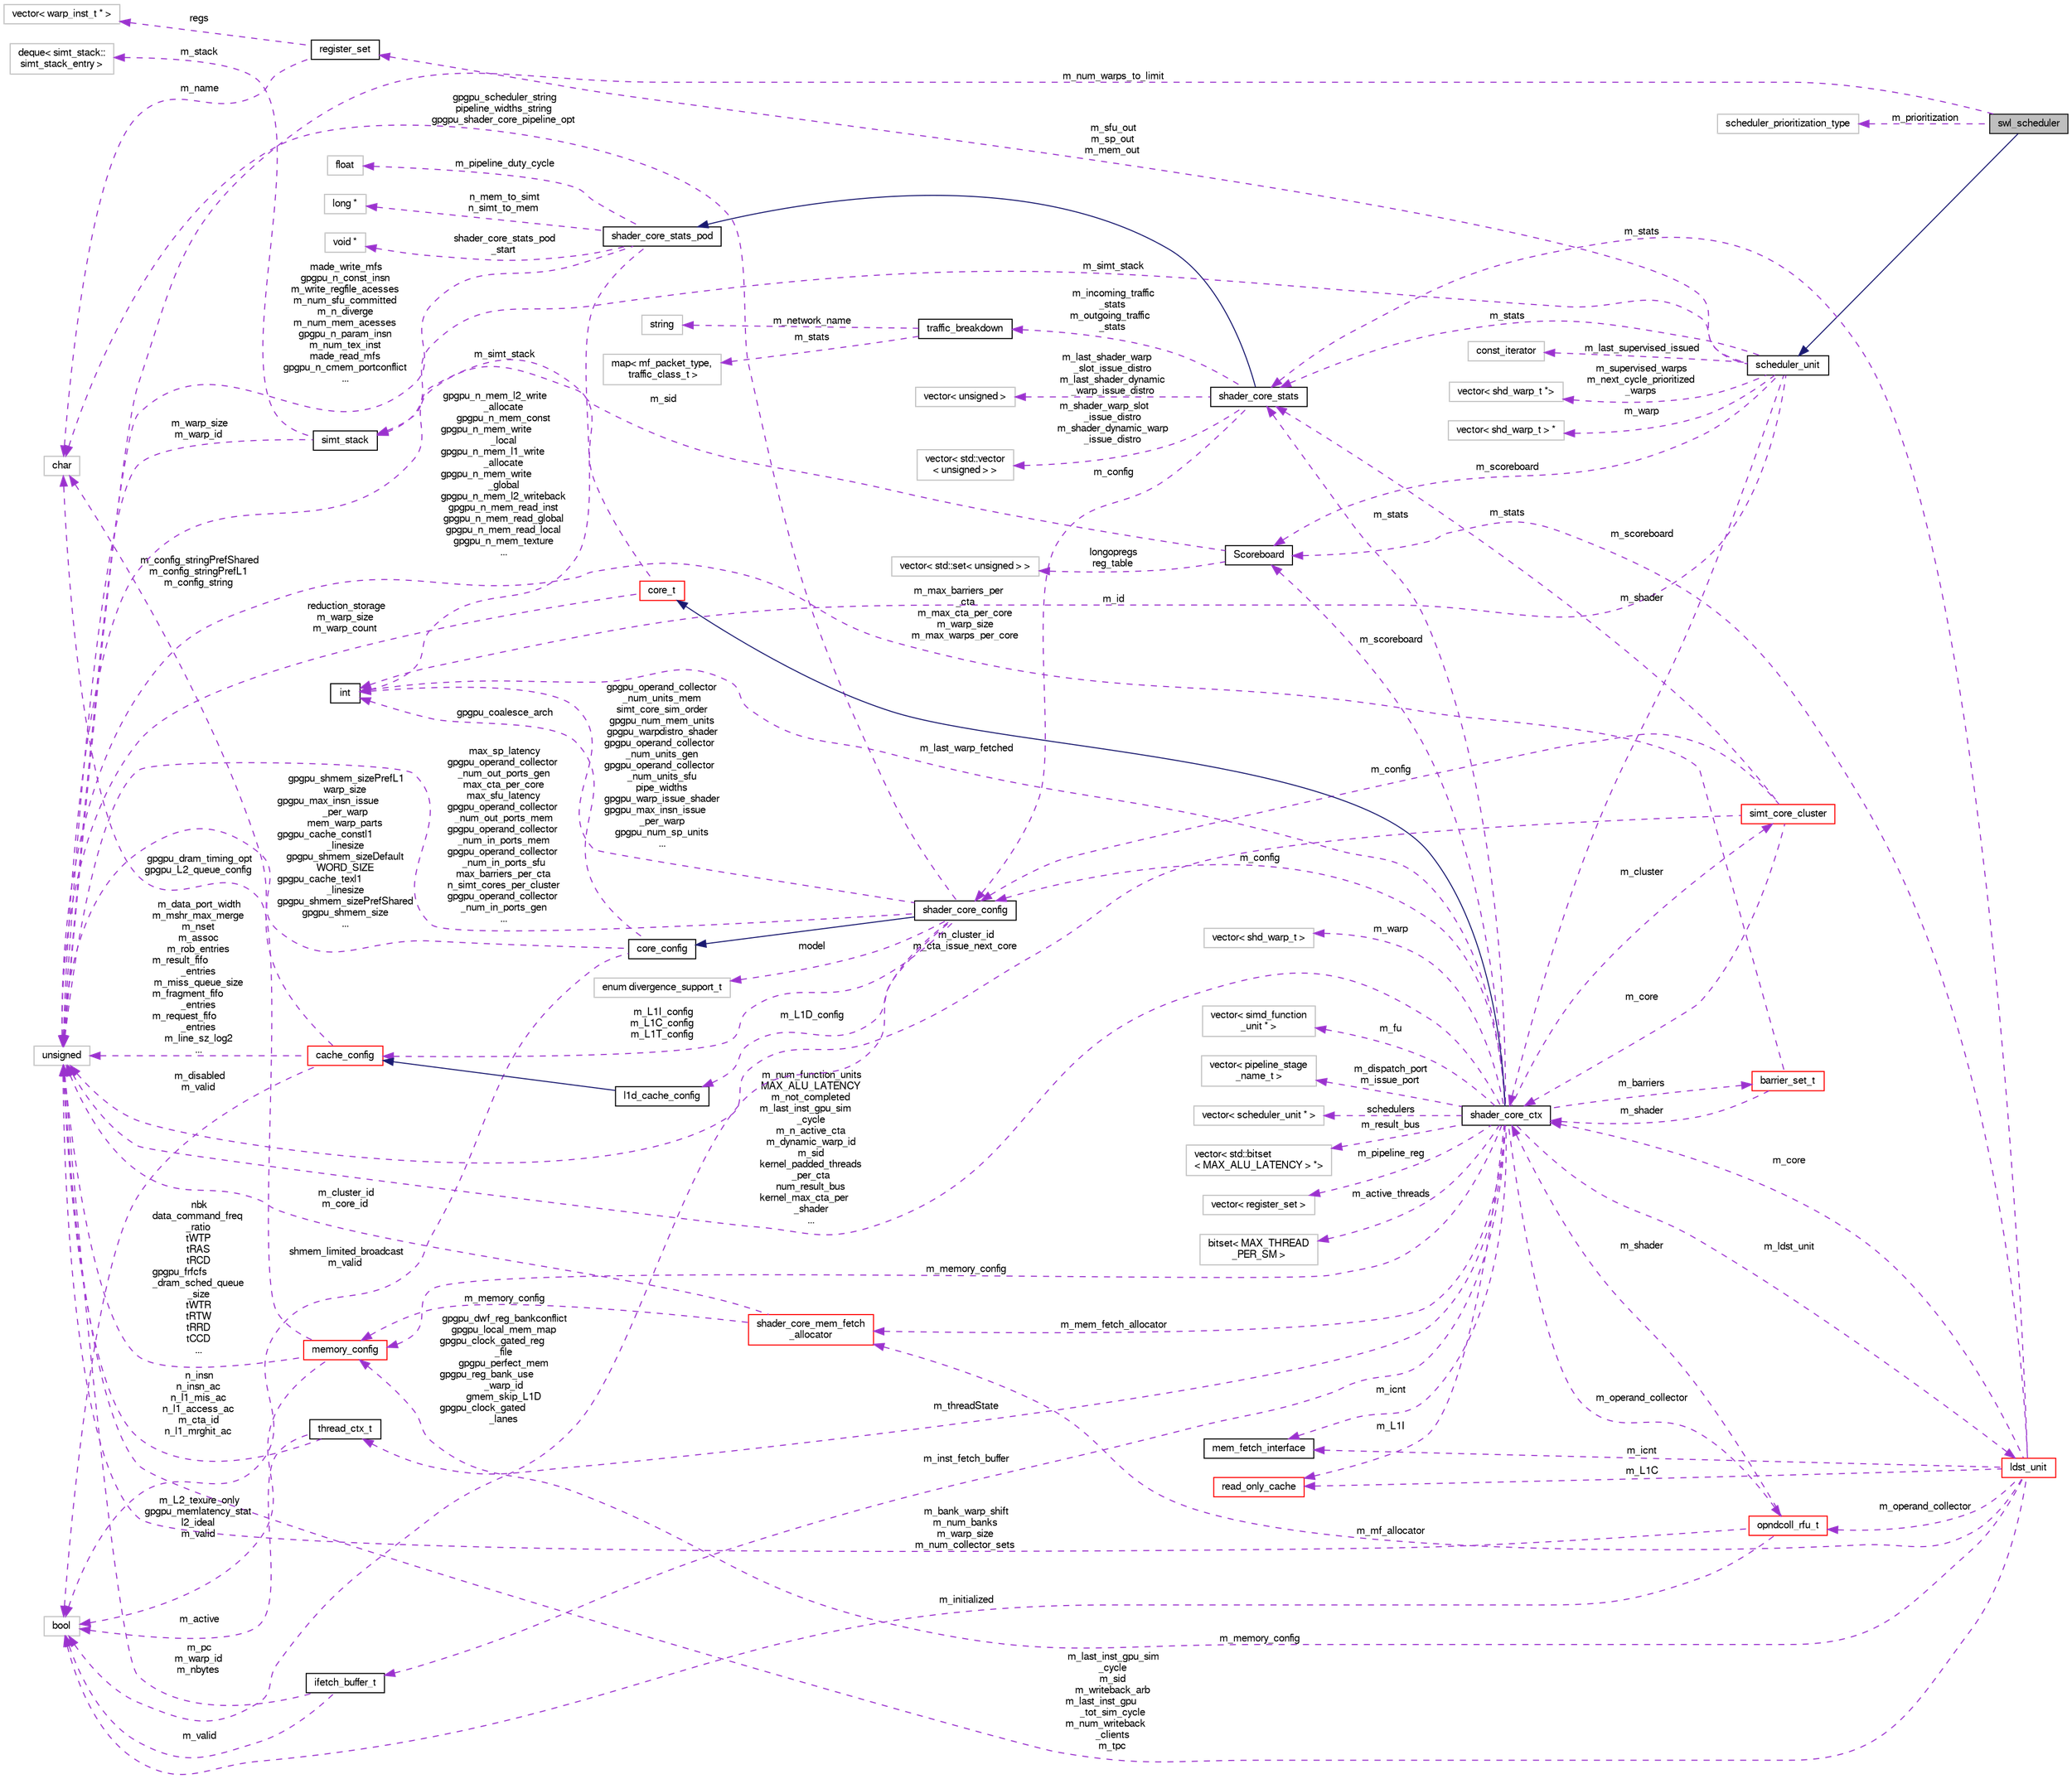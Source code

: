 digraph "swl_scheduler"
{
  bgcolor="transparent";
  edge [fontname="FreeSans",fontsize="10",labelfontname="FreeSans",labelfontsize="10"];
  node [fontname="FreeSans",fontsize="10",shape=record];
  rankdir="LR";
  Node2 [label="swl_scheduler",height=0.2,width=0.4,color="black", fillcolor="grey75", style="filled", fontcolor="black"];
  Node3 -> Node2 [dir="back",color="midnightblue",fontsize="10",style="solid",fontname="FreeSans"];
  Node3 [label="scheduler_unit",height=0.2,width=0.4,color="black",URL="$classscheduler__unit.html"];
  Node4 -> Node3 [dir="back",color="darkorchid3",fontsize="10",style="dashed",label=" m_sfu_out\nm_sp_out\nm_mem_out" ,fontname="FreeSans"];
  Node4 [label="register_set",height=0.2,width=0.4,color="black",URL="$classregister__set.html"];
  Node5 -> Node4 [dir="back",color="darkorchid3",fontsize="10",style="dashed",label=" m_name" ,fontname="FreeSans"];
  Node5 [label="char",height=0.2,width=0.4,color="grey75"];
  Node6 -> Node4 [dir="back",color="darkorchid3",fontsize="10",style="dashed",label=" regs" ,fontname="FreeSans"];
  Node6 [label="vector\< warp_inst_t * \>",height=0.2,width=0.4,color="grey75"];
  Node7 -> Node3 [dir="back",color="darkorchid3",fontsize="10",style="dashed",label=" m_simt_stack" ,fontname="FreeSans"];
  Node7 [label="simt_stack",height=0.2,width=0.4,color="black",URL="$classsimt__stack.html"];
  Node8 -> Node7 [dir="back",color="darkorchid3",fontsize="10",style="dashed",label=" m_stack" ,fontname="FreeSans"];
  Node8 [label="deque\< simt_stack::\lsimt_stack_entry \>",height=0.2,width=0.4,color="grey75"];
  Node9 -> Node7 [dir="back",color="darkorchid3",fontsize="10",style="dashed",label=" m_warp_size\nm_warp_id" ,fontname="FreeSans"];
  Node9 [label="unsigned",height=0.2,width=0.4,color="grey75"];
  Node10 -> Node3 [dir="back",color="darkorchid3",fontsize="10",style="dashed",label=" m_last_supervised_issued" ,fontname="FreeSans"];
  Node10 [label="const_iterator",height=0.2,width=0.4,color="grey75"];
  Node11 -> Node3 [dir="back",color="darkorchid3",fontsize="10",style="dashed",label=" m_stats" ,fontname="FreeSans"];
  Node11 [label="shader_core_stats",height=0.2,width=0.4,color="black",URL="$classshader__core__stats.html"];
  Node12 -> Node11 [dir="back",color="midnightblue",fontsize="10",style="solid",fontname="FreeSans"];
  Node12 [label="shader_core_stats_pod",height=0.2,width=0.4,color="black",URL="$structshader__core__stats__pod.html"];
  Node13 -> Node12 [dir="back",color="darkorchid3",fontsize="10",style="dashed",label=" m_pipeline_duty_cycle" ,fontname="FreeSans"];
  Node13 [label="float",height=0.2,width=0.4,color="grey75"];
  Node14 -> Node12 [dir="back",color="darkorchid3",fontsize="10",style="dashed",label=" n_mem_to_simt\nn_simt_to_mem" ,fontname="FreeSans"];
  Node14 [label="long *",height=0.2,width=0.4,color="grey75"];
  Node15 -> Node12 [dir="back",color="darkorchid3",fontsize="10",style="dashed",label=" gpgpu_n_mem_l2_write\l_allocate\ngpgpu_n_mem_const\ngpgpu_n_mem_write\l_local\ngpgpu_n_mem_l1_write\l_allocate\ngpgpu_n_mem_write\l_global\ngpgpu_n_mem_l2_writeback\ngpgpu_n_mem_read_inst\ngpgpu_n_mem_read_global\ngpgpu_n_mem_read_local\ngpgpu_n_mem_texture\n..." ,fontname="FreeSans"];
  Node15 [label="int",height=0.2,width=0.4,color="black",URL="$classint.html"];
  Node9 -> Node12 [dir="back",color="darkorchid3",fontsize="10",style="dashed",label=" made_write_mfs\ngpgpu_n_const_insn\nm_write_regfile_acesses\nm_num_sfu_committed\nm_n_diverge\nm_num_mem_acesses\ngpgpu_n_param_insn\nm_num_tex_inst\nmade_read_mfs\ngpgpu_n_cmem_portconflict\n..." ,fontname="FreeSans"];
  Node16 -> Node12 [dir="back",color="darkorchid3",fontsize="10",style="dashed",label=" shader_core_stats_pod\l_start" ,fontname="FreeSans"];
  Node16 [label="void *",height=0.2,width=0.4,color="grey75"];
  Node17 -> Node11 [dir="back",color="darkorchid3",fontsize="10",style="dashed",label=" m_incoming_traffic\l_stats\nm_outgoing_traffic\l_stats" ,fontname="FreeSans"];
  Node17 [label="traffic_breakdown",height=0.2,width=0.4,color="black",URL="$classtraffic__breakdown.html"];
  Node18 -> Node17 [dir="back",color="darkorchid3",fontsize="10",style="dashed",label=" m_stats" ,fontname="FreeSans"];
  Node18 [label="map\< mf_packet_type,\l traffic_class_t \>",height=0.2,width=0.4,color="grey75"];
  Node19 -> Node17 [dir="back",color="darkorchid3",fontsize="10",style="dashed",label=" m_network_name" ,fontname="FreeSans"];
  Node19 [label="string",height=0.2,width=0.4,color="grey75"];
  Node20 -> Node11 [dir="back",color="darkorchid3",fontsize="10",style="dashed",label=" m_config" ,fontname="FreeSans"];
  Node20 [label="shader_core_config",height=0.2,width=0.4,color="black",URL="$structshader__core__config.html"];
  Node21 -> Node20 [dir="back",color="midnightblue",fontsize="10",style="solid",fontname="FreeSans"];
  Node21 [label="core_config",height=0.2,width=0.4,color="black",URL="$structcore__config.html"];
  Node15 -> Node21 [dir="back",color="darkorchid3",fontsize="10",style="dashed",label=" gpgpu_coalesce_arch" ,fontname="FreeSans"];
  Node22 -> Node21 [dir="back",color="darkorchid3",fontsize="10",style="dashed",label=" shmem_limited_broadcast\nm_valid" ,fontname="FreeSans"];
  Node22 [label="bool",height=0.2,width=0.4,color="grey75"];
  Node9 -> Node21 [dir="back",color="darkorchid3",fontsize="10",style="dashed",label=" gpgpu_shmem_sizePrefL1\nwarp_size\ngpgpu_max_insn_issue\l_per_warp\nmem_warp_parts\ngpgpu_cache_constl1\l_linesize\ngpgpu_shmem_sizeDefault\nWORD_SIZE\ngpgpu_cache_texl1\l_linesize\ngpgpu_shmem_sizePrefShared\ngpgpu_shmem_size\n..." ,fontname="FreeSans"];
  Node23 -> Node20 [dir="back",color="darkorchid3",fontsize="10",style="dashed",label=" m_L1D_config" ,fontname="FreeSans"];
  Node23 [label="l1d_cache_config",height=0.2,width=0.4,color="black",URL="$classl1d__cache__config.html"];
  Node24 -> Node23 [dir="back",color="midnightblue",fontsize="10",style="solid",fontname="FreeSans"];
  Node24 [label="cache_config",height=0.2,width=0.4,color="red",URL="$classcache__config.html"];
  Node5 -> Node24 [dir="back",color="darkorchid3",fontsize="10",style="dashed",label=" m_config_stringPrefShared\nm_config_stringPrefL1\nm_config_string" ,fontname="FreeSans"];
  Node22 -> Node24 [dir="back",color="darkorchid3",fontsize="10",style="dashed",label=" m_disabled\nm_valid" ,fontname="FreeSans"];
  Node9 -> Node24 [dir="back",color="darkorchid3",fontsize="10",style="dashed",label=" m_data_port_width\nm_mshr_max_merge\nm_nset\nm_assoc\nm_rob_entries\nm_result_fifo\l_entries\nm_miss_queue_size\nm_fragment_fifo\l_entries\nm_request_fifo\l_entries\nm_line_sz_log2\n..." ,fontname="FreeSans"];
  Node5 -> Node20 [dir="back",color="darkorchid3",fontsize="10",style="dashed",label=" gpgpu_scheduler_string\npipeline_widths_string\ngpgpu_shader_core_pipeline_opt" ,fontname="FreeSans"];
  Node35 -> Node20 [dir="back",color="darkorchid3",fontsize="10",style="dashed",label=" model" ,fontname="FreeSans"];
  Node35 [label="enum divergence_support_t",height=0.2,width=0.4,color="grey75"];
  Node15 -> Node20 [dir="back",color="darkorchid3",fontsize="10",style="dashed",label=" gpgpu_operand_collector\l_num_units_mem\nsimt_core_sim_order\ngpgpu_num_mem_units\ngpgpu_warpdistro_shader\ngpgpu_operand_collector\l_num_units_gen\ngpgpu_operand_collector\l_num_units_sfu\npipe_widths\ngpgpu_warp_issue_shader\ngpgpu_max_insn_issue\l_per_warp\ngpgpu_num_sp_units\n..." ,fontname="FreeSans"];
  Node22 -> Node20 [dir="back",color="darkorchid3",fontsize="10",style="dashed",label=" gpgpu_dwf_reg_bankconflict\ngpgpu_local_mem_map\ngpgpu_clock_gated_reg\l_file\ngpgpu_perfect_mem\ngpgpu_reg_bank_use\l_warp_id\ngmem_skip_L1D\ngpgpu_clock_gated\l_lanes" ,fontname="FreeSans"];
  Node24 -> Node20 [dir="back",color="darkorchid3",fontsize="10",style="dashed",label=" m_L1I_config\nm_L1C_config\nm_L1T_config" ,fontname="FreeSans"];
  Node9 -> Node20 [dir="back",color="darkorchid3",fontsize="10",style="dashed",label=" max_sp_latency\ngpgpu_operand_collector\l_num_out_ports_gen\nmax_cta_per_core\nmax_sfu_latency\ngpgpu_operand_collector\l_num_out_ports_mem\ngpgpu_operand_collector\l_num_in_ports_mem\ngpgpu_operand_collector\l_num_in_ports_sfu\nmax_barriers_per_cta\nn_simt_cores_per_cluster\ngpgpu_operand_collector\l_num_in_ports_gen\n..." ,fontname="FreeSans"];
  Node36 -> Node11 [dir="back",color="darkorchid3",fontsize="10",style="dashed",label=" m_last_shader_warp\l_slot_issue_distro\nm_last_shader_dynamic\l_warp_issue_distro" ,fontname="FreeSans"];
  Node36 [label="vector\< unsigned \>",height=0.2,width=0.4,color="grey75"];
  Node37 -> Node11 [dir="back",color="darkorchid3",fontsize="10",style="dashed",label=" m_shader_warp_slot\l_issue_distro\nm_shader_dynamic_warp\l_issue_distro" ,fontname="FreeSans"];
  Node37 [label="vector\< std::vector\l\< unsigned \> \>",height=0.2,width=0.4,color="grey75"];
  Node38 -> Node3 [dir="back",color="darkorchid3",fontsize="10",style="dashed",label=" m_scoreboard" ,fontname="FreeSans"];
  Node38 [label="Scoreboard",height=0.2,width=0.4,color="black",URL="$classScoreboard.html"];
  Node39 -> Node38 [dir="back",color="darkorchid3",fontsize="10",style="dashed",label=" longopregs\nreg_table" ,fontname="FreeSans"];
  Node39 [label="vector\< std::set\< unsigned \> \>",height=0.2,width=0.4,color="grey75"];
  Node9 -> Node38 [dir="back",color="darkorchid3",fontsize="10",style="dashed",label=" m_sid" ,fontname="FreeSans"];
  Node15 -> Node3 [dir="back",color="darkorchid3",fontsize="10",style="dashed",label=" m_id" ,fontname="FreeSans"];
  Node40 -> Node3 [dir="back",color="darkorchid3",fontsize="10",style="dashed",label=" m_shader" ,fontname="FreeSans"];
  Node40 [label="shader_core_ctx",height=0.2,width=0.4,color="black",URL="$classshader__core__ctx.html"];
  Node41 -> Node40 [dir="back",color="midnightblue",fontsize="10",style="solid",fontname="FreeSans"];
  Node41 [label="core_t",height=0.2,width=0.4,color="red",URL="$classcore__t.html"];
  Node7 -> Node41 [dir="back",color="darkorchid3",fontsize="10",style="dashed",label=" m_simt_stack" ,fontname="FreeSans"];
  Node9 -> Node41 [dir="back",color="darkorchid3",fontsize="10",style="dashed",label=" reduction_storage\nm_warp_size\nm_warp_count" ,fontname="FreeSans"];
  Node53 -> Node40 [dir="back",color="darkorchid3",fontsize="10",style="dashed",label=" m_cluster" ,fontname="FreeSans"];
  Node53 [label="simt_core_cluster",height=0.2,width=0.4,color="red",URL="$classsimt__core__cluster.html"];
  Node20 -> Node53 [dir="back",color="darkorchid3",fontsize="10",style="dashed",label=" m_config" ,fontname="FreeSans"];
  Node11 -> Node53 [dir="back",color="darkorchid3",fontsize="10",style="dashed",label=" m_stats" ,fontname="FreeSans"];
  Node40 -> Node53 [dir="back",color="darkorchid3",fontsize="10",style="dashed",label=" m_core" ,fontname="FreeSans"];
  Node9 -> Node53 [dir="back",color="darkorchid3",fontsize="10",style="dashed",label=" m_cluster_id\nm_cta_issue_next_core" ,fontname="FreeSans"];
  Node20 -> Node40 [dir="back",color="darkorchid3",fontsize="10",style="dashed",label=" m_config" ,fontname="FreeSans"];
  Node248 -> Node40 [dir="back",color="darkorchid3",fontsize="10",style="dashed",label=" m_inst_fetch_buffer" ,fontname="FreeSans"];
  Node248 [label="ifetch_buffer_t",height=0.2,width=0.4,color="black",URL="$structifetch__buffer__t.html"];
  Node22 -> Node248 [dir="back",color="darkorchid3",fontsize="10",style="dashed",label=" m_valid" ,fontname="FreeSans"];
  Node9 -> Node248 [dir="back",color="darkorchid3",fontsize="10",style="dashed",label=" m_pc\nm_warp_id\nm_nbytes" ,fontname="FreeSans"];
  Node249 -> Node40 [dir="back",color="darkorchid3",fontsize="10",style="dashed",label=" m_warp" ,fontname="FreeSans"];
  Node249 [label="vector\< shd_warp_t \>",height=0.2,width=0.4,color="grey75"];
  Node110 -> Node40 [dir="back",color="darkorchid3",fontsize="10",style="dashed",label=" m_icnt" ,fontname="FreeSans"];
  Node110 [label="mem_fetch_interface",height=0.2,width=0.4,color="black",URL="$classmem__fetch__interface.html"];
  Node11 -> Node40 [dir="back",color="darkorchid3",fontsize="10",style="dashed",label=" m_stats" ,fontname="FreeSans"];
  Node55 -> Node40 [dir="back",color="darkorchid3",fontsize="10",style="dashed",label=" m_memory_config" ,fontname="FreeSans"];
  Node55 [label="memory_config",height=0.2,width=0.4,color="red",URL="$structmemory__config.html"];
  Node5 -> Node55 [dir="back",color="darkorchid3",fontsize="10",style="dashed",label=" gpgpu_dram_timing_opt\ngpgpu_L2_queue_config" ,fontname="FreeSans"];
  Node22 -> Node55 [dir="back",color="darkorchid3",fontsize="10",style="dashed",label=" m_L2_texure_only\ngpgpu_memlatency_stat\nl2_ideal\nm_valid" ,fontname="FreeSans"];
  Node9 -> Node55 [dir="back",color="darkorchid3",fontsize="10",style="dashed",label=" nbk\ndata_command_freq\l_ratio\ntWTP\ntRAS\ntRCD\ngpgpu_frfcfs\l_dram_sched_queue\l_size\ntWTR\ntRTW\ntRRD\ntCCD\n..." ,fontname="FreeSans"];
  Node38 -> Node40 [dir="back",color="darkorchid3",fontsize="10",style="dashed",label=" m_scoreboard" ,fontname="FreeSans"];
  Node250 -> Node40 [dir="back",color="darkorchid3",fontsize="10",style="dashed",label=" m_fu" ,fontname="FreeSans"];
  Node250 [label="vector\< simd_function\l_unit * \>",height=0.2,width=0.4,color="grey75"];
  Node251 -> Node40 [dir="back",color="darkorchid3",fontsize="10",style="dashed",label=" m_dispatch_port\nm_issue_port" ,fontname="FreeSans"];
  Node251 [label="vector\< pipeline_stage\l_name_t \>",height=0.2,width=0.4,color="grey75"];
  Node15 -> Node40 [dir="back",color="darkorchid3",fontsize="10",style="dashed",label=" m_last_warp_fetched" ,fontname="FreeSans"];
  Node252 -> Node40 [dir="back",color="darkorchid3",fontsize="10",style="dashed",label=" m_L1I" ,fontname="FreeSans"];
  Node252 [label="read_only_cache",height=0.2,width=0.4,color="red",URL="$classread__only__cache.html",tooltip="Read only cache. "];
  Node253 -> Node40 [dir="back",color="darkorchid3",fontsize="10",style="dashed",label=" m_ldst_unit" ,fontname="FreeSans"];
  Node253 [label="ldst_unit",height=0.2,width=0.4,color="red",URL="$classldst__unit.html"];
  Node11 -> Node253 [dir="back",color="darkorchid3",fontsize="10",style="dashed",label=" m_stats" ,fontname="FreeSans"];
  Node110 -> Node253 [dir="back",color="darkorchid3",fontsize="10",style="dashed",label=" m_icnt" ,fontname="FreeSans"];
  Node55 -> Node253 [dir="back",color="darkorchid3",fontsize="10",style="dashed",label=" m_memory_config" ,fontname="FreeSans"];
  Node38 -> Node253 [dir="back",color="darkorchid3",fontsize="10",style="dashed",label=" m_scoreboard" ,fontname="FreeSans"];
  Node252 -> Node253 [dir="back",color="darkorchid3",fontsize="10",style="dashed",label=" m_L1C" ,fontname="FreeSans"];
  Node266 -> Node253 [dir="back",color="darkorchid3",fontsize="10",style="dashed",label=" m_mf_allocator" ,fontname="FreeSans"];
  Node266 [label="shader_core_mem_fetch\l_allocator",height=0.2,width=0.4,color="red",URL="$classshader__core__mem__fetch__allocator.html"];
  Node55 -> Node266 [dir="back",color="darkorchid3",fontsize="10",style="dashed",label=" m_memory_config" ,fontname="FreeSans"];
  Node9 -> Node266 [dir="back",color="darkorchid3",fontsize="10",style="dashed",label=" m_cluster_id\nm_core_id" ,fontname="FreeSans"];
  Node267 -> Node253 [dir="back",color="darkorchid3",fontsize="10",style="dashed",label=" m_operand_collector" ,fontname="FreeSans"];
  Node267 [label="opndcoll_rfu_t",height=0.2,width=0.4,color="red",URL="$classopndcoll__rfu__t.html"];
  Node22 -> Node267 [dir="back",color="darkorchid3",fontsize="10",style="dashed",label=" m_initialized" ,fontname="FreeSans"];
  Node40 -> Node267 [dir="back",color="darkorchid3",fontsize="10",style="dashed",label=" m_shader" ,fontname="FreeSans"];
  Node9 -> Node267 [dir="back",color="darkorchid3",fontsize="10",style="dashed",label=" m_bank_warp_shift\nm_num_banks\nm_warp_size\nm_num_collector_sets" ,fontname="FreeSans"];
  Node40 -> Node253 [dir="back",color="darkorchid3",fontsize="10",style="dashed",label=" m_core" ,fontname="FreeSans"];
  Node9 -> Node253 [dir="back",color="darkorchid3",fontsize="10",style="dashed",label=" m_last_inst_gpu_sim\l_cycle\nm_sid\nm_writeback_arb\nm_last_inst_gpu\l_tot_sim_cycle\nm_num_writeback\l_clients\nm_tpc" ,fontname="FreeSans"];
  Node280 -> Node40 [dir="back",color="darkorchid3",fontsize="10",style="dashed",label=" schedulers" ,fontname="FreeSans"];
  Node280 [label="vector\< scheduler_unit * \>",height=0.2,width=0.4,color="grey75"];
  Node266 -> Node40 [dir="back",color="darkorchid3",fontsize="10",style="dashed",label=" m_mem_fetch_allocator" ,fontname="FreeSans"];
  Node281 -> Node40 [dir="back",color="darkorchid3",fontsize="10",style="dashed",label=" m_result_bus" ,fontname="FreeSans"];
  Node281 [label="vector\< std::bitset\l\< MAX_ALU_LATENCY \> *\>",height=0.2,width=0.4,color="grey75"];
  Node267 -> Node40 [dir="back",color="darkorchid3",fontsize="10",style="dashed",label=" m_operand_collector" ,fontname="FreeSans"];
  Node282 -> Node40 [dir="back",color="darkorchid3",fontsize="10",style="dashed",label=" m_threadState" ,fontname="FreeSans"];
  Node282 [label="thread_ctx_t",height=0.2,width=0.4,color="black",URL="$classthread__ctx__t.html"];
  Node22 -> Node282 [dir="back",color="darkorchid3",fontsize="10",style="dashed",label=" m_active" ,fontname="FreeSans"];
  Node9 -> Node282 [dir="back",color="darkorchid3",fontsize="10",style="dashed",label=" n_insn\nn_insn_ac\nn_l1_mis_ac\nn_l1_access_ac\nm_cta_id\nn_l1_mrghit_ac" ,fontname="FreeSans"];
  Node283 -> Node40 [dir="back",color="darkorchid3",fontsize="10",style="dashed",label=" m_pipeline_reg" ,fontname="FreeSans"];
  Node283 [label="vector\< register_set \>",height=0.2,width=0.4,color="grey75"];
  Node284 -> Node40 [dir="back",color="darkorchid3",fontsize="10",style="dashed",label=" m_barriers" ,fontname="FreeSans"];
  Node284 [label="barrier_set_t",height=0.2,width=0.4,color="red",URL="$classbarrier__set__t.html"];
  Node40 -> Node284 [dir="back",color="darkorchid3",fontsize="10",style="dashed",label=" m_shader" ,fontname="FreeSans"];
  Node9 -> Node284 [dir="back",color="darkorchid3",fontsize="10",style="dashed",label=" m_max_barriers_per\l_cta\nm_max_cta_per_core\nm_warp_size\nm_max_warps_per_core" ,fontname="FreeSans"];
  Node9 -> Node40 [dir="back",color="darkorchid3",fontsize="10",style="dashed",label=" m_num_function_units\nMAX_ALU_LATENCY\nm_not_completed\nm_last_inst_gpu_sim\l_cycle\nm_n_active_cta\nm_dynamic_warp_id\nm_sid\nkernel_padded_threads\l_per_cta\nnum_result_bus\nkernel_max_cta_per\l_shader\n..." ,fontname="FreeSans"];
  Node287 -> Node40 [dir="back",color="darkorchid3",fontsize="10",style="dashed",label=" m_active_threads" ,fontname="FreeSans"];
  Node287 [label="bitset\< MAX_THREAD\l_PER_SM \>",height=0.2,width=0.4,color="grey75"];
  Node288 -> Node3 [dir="back",color="darkorchid3",fontsize="10",style="dashed",label=" m_supervised_warps\nm_next_cycle_prioritized\l_warps" ,fontname="FreeSans"];
  Node288 [label="vector\< shd_warp_t *\>",height=0.2,width=0.4,color="grey75"];
  Node289 -> Node3 [dir="back",color="darkorchid3",fontsize="10",style="dashed",label=" m_warp" ,fontname="FreeSans"];
  Node289 [label="vector\< shd_warp_t \> *",height=0.2,width=0.4,color="grey75"];
  Node290 -> Node2 [dir="back",color="darkorchid3",fontsize="10",style="dashed",label=" m_prioritization" ,fontname="FreeSans"];
  Node290 [label="scheduler_prioritization_type",height=0.2,width=0.4,color="grey75"];
  Node9 -> Node2 [dir="back",color="darkorchid3",fontsize="10",style="dashed",label=" m_num_warps_to_limit" ,fontname="FreeSans"];
}
